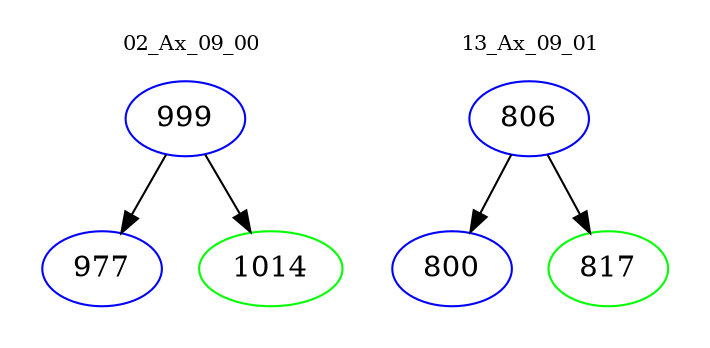 digraph{
subgraph cluster_0 {
color = white
label = "02_Ax_09_00";
fontsize=10;
T0_999 [label="999", color="blue"]
T0_999 -> T0_977 [color="black"]
T0_977 [label="977", color="blue"]
T0_999 -> T0_1014 [color="black"]
T0_1014 [label="1014", color="green"]
}
subgraph cluster_1 {
color = white
label = "13_Ax_09_01";
fontsize=10;
T1_806 [label="806", color="blue"]
T1_806 -> T1_800 [color="black"]
T1_800 [label="800", color="blue"]
T1_806 -> T1_817 [color="black"]
T1_817 [label="817", color="green"]
}
}
